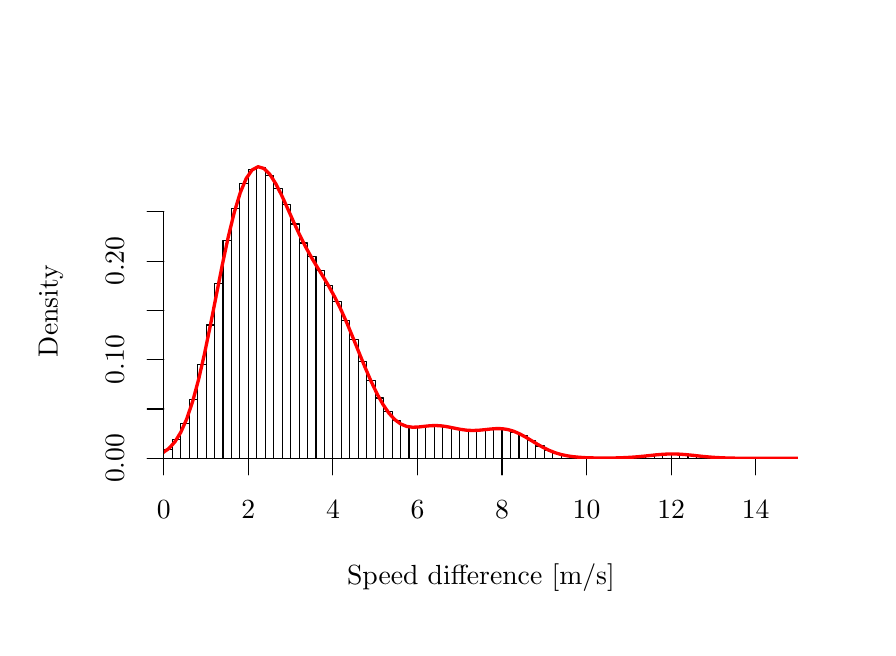 % Created by tikzDevice version 0.12.3 on 2021-02-01 12:21:50
% !TEX encoding = UTF-8 Unicode
\begin{tikzpicture}[x=1pt,y=1pt]
\definecolor{fillColor}{RGB}{255,255,255}
\path[use as bounding box,fill=fillColor,fill opacity=0.00] (0,0) rectangle (303.53,216.81);
\begin{scope}
\path[clip] (  0.00,  0.00) rectangle (303.53,216.81);
\definecolor{drawColor}{RGB}{0,0,0}

\node[text=drawColor,anchor=base,inner sep=0pt, outer sep=0pt, scale=  1.00] at (163.77, 15.60) {Speed difference [m/s]};

\node[text=drawColor,rotate= 90.00,anchor=base,inner sep=0pt, outer sep=0pt, scale=  1.00] at ( 10.80,114.41) {Density};
\end{scope}
\begin{scope}
\path[clip] (  0.00,  0.00) rectangle (303.53,216.81);
\definecolor{drawColor}{RGB}{0,0,0}

\path[draw=drawColor,line width= 0.4pt,line join=round,line cap=round] ( 49.20, 61.20) -- (263.06, 61.20);

\path[draw=drawColor,line width= 0.4pt,line join=round,line cap=round] ( 49.20, 61.20) -- ( 49.20, 55.20);

\path[draw=drawColor,line width= 0.4pt,line join=round,line cap=round] ( 79.75, 61.20) -- ( 79.75, 55.20);

\path[draw=drawColor,line width= 0.4pt,line join=round,line cap=round] (110.30, 61.20) -- (110.30, 55.20);

\path[draw=drawColor,line width= 0.4pt,line join=round,line cap=round] (140.85, 61.20) -- (140.85, 55.20);

\path[draw=drawColor,line width= 0.4pt,line join=round,line cap=round] (171.40, 61.20) -- (171.40, 55.20);

\path[draw=drawColor,line width= 0.4pt,line join=round,line cap=round] (201.96, 61.20) -- (201.96, 55.20);

\path[draw=drawColor,line width= 0.4pt,line join=round,line cap=round] (232.51, 61.20) -- (232.51, 55.20);

\path[draw=drawColor,line width= 0.4pt,line join=round,line cap=round] (263.06, 61.20) -- (263.06, 55.20);

\node[text=drawColor,anchor=base,inner sep=0pt, outer sep=0pt, scale=  1.00] at ( 49.20, 39.60) {0};

\node[text=drawColor,anchor=base,inner sep=0pt, outer sep=0pt, scale=  1.00] at ( 79.75, 39.60) {2};

\node[text=drawColor,anchor=base,inner sep=0pt, outer sep=0pt, scale=  1.00] at (110.30, 39.60) {4};

\node[text=drawColor,anchor=base,inner sep=0pt, outer sep=0pt, scale=  1.00] at (140.85, 39.60) {6};

\node[text=drawColor,anchor=base,inner sep=0pt, outer sep=0pt, scale=  1.00] at (171.40, 39.60) {8};

\node[text=drawColor,anchor=base,inner sep=0pt, outer sep=0pt, scale=  1.00] at (201.96, 39.60) {10};

\node[text=drawColor,anchor=base,inner sep=0pt, outer sep=0pt, scale=  1.00] at (232.51, 39.60) {12};

\node[text=drawColor,anchor=base,inner sep=0pt, outer sep=0pt, scale=  1.00] at (263.06, 39.60) {14};

\path[draw=drawColor,line width= 0.4pt,line join=round,line cap=round] ( 49.20, 61.20) -- ( 49.20,150.23);

\path[draw=drawColor,line width= 0.4pt,line join=round,line cap=round] ( 49.20, 61.20) -- ( 43.20, 61.20);

\path[draw=drawColor,line width= 0.4pt,line join=round,line cap=round] ( 49.20, 79.01) -- ( 43.20, 79.01);

\path[draw=drawColor,line width= 0.4pt,line join=round,line cap=round] ( 49.20, 96.81) -- ( 43.20, 96.81);

\path[draw=drawColor,line width= 0.4pt,line join=round,line cap=round] ( 49.20,114.62) -- ( 43.20,114.62);

\path[draw=drawColor,line width= 0.4pt,line join=round,line cap=round] ( 49.20,132.42) -- ( 43.20,132.42);

\path[draw=drawColor,line width= 0.4pt,line join=round,line cap=round] ( 49.20,150.23) -- ( 43.20,150.23);

\node[text=drawColor,rotate= 90.00,anchor=base,inner sep=0pt, outer sep=0pt, scale=  1.00] at ( 34.80, 61.20) {0.00};

\node[text=drawColor,rotate= 90.00,anchor=base,inner sep=0pt, outer sep=0pt, scale=  1.00] at ( 34.80, 96.81) {0.10};

\node[text=drawColor,rotate= 90.00,anchor=base,inner sep=0pt, outer sep=0pt, scale=  1.00] at ( 34.80,132.42) {0.20};
\end{scope}
\begin{scope}
\path[clip] ( 49.20, 61.20) rectangle (278.33,167.61);
\definecolor{drawColor}{RGB}{0,0,0}

\path[draw=drawColor,line width= 0.4pt,line join=round,line cap=round] ( -2.74, 61.20) rectangle (  0.32, 61.20);

\path[draw=drawColor,line width= 0.4pt,line join=round,line cap=round] (  0.32, 61.20) rectangle (  3.37, 61.20);

\path[draw=drawColor,line width= 0.4pt,line join=round,line cap=round] (  3.37, 61.20) rectangle (  6.43, 61.20);

\path[draw=drawColor,line width= 0.4pt,line join=round,line cap=round] (  6.43, 61.20) rectangle (  9.48, 61.20);

\path[draw=drawColor,line width= 0.4pt,line join=round,line cap=round] (  9.48, 61.20) rectangle ( 12.54, 61.20);

\path[draw=drawColor,line width= 0.4pt,line join=round,line cap=round] ( 12.54, 61.20) rectangle ( 15.59, 61.20);

\path[draw=drawColor,line width= 0.4pt,line join=round,line cap=round] ( 15.59, 61.20) rectangle ( 18.65, 61.20);

\path[draw=drawColor,line width= 0.4pt,line join=round,line cap=round] ( 18.65, 61.20) rectangle ( 21.70, 61.20);

\path[draw=drawColor,line width= 0.4pt,line join=round,line cap=round] ( 21.70, 61.20) rectangle ( 24.76, 61.20);

\path[draw=drawColor,line width= 0.4pt,line join=round,line cap=round] ( 24.76, 61.20) rectangle ( 27.81, 61.20);

\path[draw=drawColor,line width= 0.4pt,line join=round,line cap=round] ( 27.81, 61.20) rectangle ( 30.87, 61.20);

\path[draw=drawColor,line width= 0.4pt,line join=round,line cap=round] ( 30.87, 61.20) rectangle ( 33.92, 61.21);

\path[draw=drawColor,line width= 0.4pt,line join=round,line cap=round] ( 33.92, 61.20) rectangle ( 36.98, 61.22);

\path[draw=drawColor,line width= 0.4pt,line join=round,line cap=round] ( 36.98, 61.20) rectangle ( 40.03, 61.28);

\path[draw=drawColor,line width= 0.4pt,line join=round,line cap=round] ( 40.03, 61.20) rectangle ( 43.09, 61.42);

\path[draw=drawColor,line width= 0.4pt,line join=round,line cap=round] ( 43.09, 61.20) rectangle ( 46.14, 61.79);

\path[draw=drawColor,line width= 0.4pt,line join=round,line cap=round] ( 46.14, 61.20) rectangle ( 49.20, 62.58);

\path[draw=drawColor,line width= 0.4pt,line join=round,line cap=round] ( 49.20, 61.20) rectangle ( 52.26, 64.52);

\path[draw=drawColor,line width= 0.4pt,line join=round,line cap=round] ( 52.26, 61.20) rectangle ( 55.31, 67.92);

\path[draw=drawColor,line width= 0.4pt,line join=round,line cap=round] ( 55.31, 61.20) rectangle ( 58.37, 73.86);

\path[draw=drawColor,line width= 0.4pt,line join=round,line cap=round] ( 58.37, 61.20) rectangle ( 61.42, 82.52);

\path[draw=drawColor,line width= 0.4pt,line join=round,line cap=round] ( 61.42, 61.20) rectangle ( 64.48, 94.94);

\path[draw=drawColor,line width= 0.4pt,line join=round,line cap=round] ( 64.48, 61.20) rectangle ( 67.53,109.36);

\path[draw=drawColor,line width= 0.4pt,line join=round,line cap=round] ( 67.53, 61.20) rectangle ( 70.59,124.31);

\path[draw=drawColor,line width= 0.4pt,line join=round,line cap=round] ( 70.59, 61.20) rectangle ( 73.64,140.00);

\path[draw=drawColor,line width= 0.4pt,line join=round,line cap=round] ( 73.64, 61.20) rectangle ( 76.70,151.43);

\path[draw=drawColor,line width= 0.4pt,line join=round,line cap=round] ( 76.70, 61.20) rectangle ( 79.75,160.44);

\path[draw=drawColor,line width= 0.4pt,line join=round,line cap=round] ( 79.75, 61.20) rectangle ( 82.81,165.63);

\path[draw=drawColor,line width= 0.4pt,line join=round,line cap=round] ( 82.81, 61.20) rectangle ( 85.86,166.14);

\path[draw=drawColor,line width= 0.4pt,line join=round,line cap=round] ( 85.86, 61.20) rectangle ( 88.92,163.35);

\path[draw=drawColor,line width= 0.4pt,line join=round,line cap=round] ( 88.92, 61.20) rectangle ( 91.97,158.64);

\path[draw=drawColor,line width= 0.4pt,line join=round,line cap=round] ( 91.97, 61.20) rectangle ( 95.03,152.76);

\path[draw=drawColor,line width= 0.4pt,line join=round,line cap=round] ( 95.03, 61.20) rectangle ( 98.08,145.88);

\path[draw=drawColor,line width= 0.4pt,line join=round,line cap=round] ( 98.08, 61.20) rectangle (101.14,138.99);

\path[draw=drawColor,line width= 0.4pt,line join=round,line cap=round] (101.14, 61.20) rectangle (104.19,134.01);

\path[draw=drawColor,line width= 0.4pt,line join=round,line cap=round] (104.19, 61.20) rectangle (107.25,128.93);

\path[draw=drawColor,line width= 0.4pt,line join=round,line cap=round] (107.25, 61.20) rectangle (110.30,123.61);

\path[draw=drawColor,line width= 0.4pt,line join=round,line cap=round] (110.30, 61.20) rectangle (113.36,117.73);

\path[draw=drawColor,line width= 0.4pt,line join=round,line cap=round] (113.36, 61.20) rectangle (116.41,111.10);

\path[draw=drawColor,line width= 0.4pt,line join=round,line cap=round] (116.41, 61.20) rectangle (119.47,104.05);

\path[draw=drawColor,line width= 0.4pt,line join=round,line cap=round] (119.47, 61.20) rectangle (122.52, 96.15);

\path[draw=drawColor,line width= 0.4pt,line join=round,line cap=round] (122.52, 61.20) rectangle (125.58, 89.22);

\path[draw=drawColor,line width= 0.4pt,line join=round,line cap=round] (125.58, 61.20) rectangle (128.63, 83.01);

\path[draw=drawColor,line width= 0.4pt,line join=round,line cap=round] (128.63, 61.20) rectangle (131.69, 78.15);

\path[draw=drawColor,line width= 0.4pt,line join=round,line cap=round] (131.69, 61.20) rectangle (134.74, 74.72);

\path[draw=drawColor,line width= 0.4pt,line join=round,line cap=round] (134.74, 61.20) rectangle (137.80, 73.02);

\path[draw=drawColor,line width= 0.4pt,line join=round,line cap=round] (137.80, 61.20) rectangle (140.85, 72.35);

\path[draw=drawColor,line width= 0.4pt,line join=round,line cap=round] (140.85, 61.20) rectangle (143.91, 72.44);

\path[draw=drawColor,line width= 0.4pt,line join=round,line cap=round] (143.91, 61.20) rectangle (146.96, 72.89);

\path[draw=drawColor,line width= 0.4pt,line join=round,line cap=round] (146.96, 61.20) rectangle (150.02, 73.10);

\path[draw=drawColor,line width= 0.4pt,line join=round,line cap=round] (150.02, 61.20) rectangle (153.07, 72.71);

\path[draw=drawColor,line width= 0.4pt,line join=round,line cap=round] (153.07, 61.20) rectangle (156.13, 71.89);

\path[draw=drawColor,line width= 0.4pt,line join=round,line cap=round] (156.13, 61.20) rectangle (159.18, 71.57);

\path[draw=drawColor,line width= 0.4pt,line join=round,line cap=round] (159.18, 61.20) rectangle (162.24, 71.58);

\path[draw=drawColor,line width= 0.4pt,line join=round,line cap=round] (162.24, 61.20) rectangle (165.29, 71.39);

\path[draw=drawColor,line width= 0.4pt,line join=round,line cap=round] (165.29, 61.20) rectangle (168.35, 71.85);

\path[draw=drawColor,line width= 0.4pt,line join=round,line cap=round] (168.35, 61.20) rectangle (171.40, 71.77);

\path[draw=drawColor,line width= 0.4pt,line join=round,line cap=round] (171.40, 61.20) rectangle (174.46, 71.67);

\path[draw=drawColor,line width= 0.4pt,line join=round,line cap=round] (174.46, 61.20) rectangle (177.52, 70.65);

\path[draw=drawColor,line width= 0.4pt,line join=round,line cap=round] (177.52, 61.20) rectangle (180.57, 69.29);

\path[draw=drawColor,line width= 0.4pt,line join=round,line cap=round] (180.57, 61.20) rectangle (183.63, 67.55);

\path[draw=drawColor,line width= 0.4pt,line join=round,line cap=round] (183.63, 61.20) rectangle (186.68, 65.66);

\path[draw=drawColor,line width= 0.4pt,line join=round,line cap=round] (186.68, 61.20) rectangle (189.74, 64.17);

\path[draw=drawColor,line width= 0.4pt,line join=round,line cap=round] (189.74, 61.20) rectangle (192.79, 63.03);

\path[draw=drawColor,line width= 0.4pt,line join=round,line cap=round] (192.79, 61.20) rectangle (195.85, 62.30);

\path[draw=drawColor,line width= 0.4pt,line join=round,line cap=round] (195.85, 61.20) rectangle (198.90, 61.76);

\path[draw=drawColor,line width= 0.4pt,line join=round,line cap=round] (198.90, 61.20) rectangle (201.96, 61.47);

\path[draw=drawColor,line width= 0.4pt,line join=round,line cap=round] (201.96, 61.20) rectangle (205.01, 61.36);

\path[draw=drawColor,line width= 0.4pt,line join=round,line cap=round] (205.01, 61.20) rectangle (208.07, 61.30);

\path[draw=drawColor,line width= 0.4pt,line join=round,line cap=round] (208.07, 61.20) rectangle (211.12, 61.29);

\path[draw=drawColor,line width= 0.4pt,line join=round,line cap=round] (211.12, 61.20) rectangle (214.18, 61.35);

\path[draw=drawColor,line width= 0.4pt,line join=round,line cap=round] (214.18, 61.20) rectangle (217.23, 61.43);

\path[draw=drawColor,line width= 0.4pt,line join=round,line cap=round] (217.23, 61.20) rectangle (220.29, 61.61);

\path[draw=drawColor,line width= 0.4pt,line join=round,line cap=round] (220.29, 61.20) rectangle (223.34, 61.90);

\path[draw=drawColor,line width= 0.4pt,line join=round,line cap=round] (223.34, 61.20) rectangle (226.40, 62.21);

\path[draw=drawColor,line width= 0.4pt,line join=round,line cap=round] (226.40, 61.20) rectangle (229.45, 62.54);

\path[draw=drawColor,line width= 0.4pt,line join=round,line cap=round] (229.45, 61.20) rectangle (232.51, 62.71);

\path[draw=drawColor,line width= 0.4pt,line join=round,line cap=round] (232.51, 61.20) rectangle (235.56, 62.84);

\path[draw=drawColor,line width= 0.4pt,line join=round,line cap=round] (235.56, 61.20) rectangle (238.62, 62.64);

\path[draw=drawColor,line width= 0.4pt,line join=round,line cap=round] (238.62, 61.20) rectangle (241.67, 62.34);

\path[draw=drawColor,line width= 0.4pt,line join=round,line cap=round] (241.67, 61.20) rectangle (244.73, 62.00);

\path[draw=drawColor,line width= 0.4pt,line join=round,line cap=round] (244.73, 61.20) rectangle (247.78, 61.67);

\path[draw=drawColor,line width= 0.4pt,line join=round,line cap=round] (247.78, 61.20) rectangle (250.84, 61.42);

\path[draw=drawColor,line width= 0.4pt,line join=round,line cap=round] (250.84, 61.20) rectangle (253.89, 61.32);

\path[draw=drawColor,line width= 0.4pt,line join=round,line cap=round] (253.89, 61.20) rectangle (256.95, 61.27);

\path[draw=drawColor,line width= 0.4pt,line join=round,line cap=round] (256.95, 61.20) rectangle (260.00, 61.22);

\path[draw=drawColor,line width= 0.4pt,line join=round,line cap=round] (260.00, 61.20) rectangle (263.06, 61.21);

\path[draw=drawColor,line width= 0.4pt,line join=round,line cap=round] (263.06, 61.20) rectangle (266.11, 61.21);

\path[draw=drawColor,line width= 0.4pt,line join=round,line cap=round] (266.11, 61.20) rectangle (269.17, 61.21);

\path[draw=drawColor,line width= 0.4pt,line join=round,line cap=round] (269.17, 61.20) rectangle (272.22, 61.20);

\path[draw=drawColor,line width= 0.4pt,line join=round,line cap=round] (272.22, 61.20) rectangle (275.28, 61.22);

\path[draw=drawColor,line width= 0.4pt,line join=round,line cap=round] (275.28, 61.20) rectangle (278.33, 61.23);

\path[draw=drawColor,line width= 0.4pt,line join=round,line cap=round] (278.33, 61.20) rectangle (281.39, 61.25);

\path[draw=drawColor,line width= 0.4pt,line join=round,line cap=round] (281.39, 61.20) rectangle (284.44, 61.22);

\path[draw=drawColor,line width= 0.4pt,line join=round,line cap=round] (284.44, 61.20) rectangle (287.50, 61.24);

\path[draw=drawColor,line width= 0.4pt,line join=round,line cap=round] (287.50, 61.20) rectangle (290.55, 61.22);

\path[draw=drawColor,line width= 0.4pt,line join=round,line cap=round] (290.55, 61.20) rectangle (293.61, 61.22);

\path[draw=drawColor,line width= 0.4pt,line join=round,line cap=round] (293.61, 61.20) rectangle (296.66, 61.21);

\path[draw=drawColor,line width= 0.4pt,line join=round,line cap=round] (296.66, 61.20) rectangle (299.72, 61.20);

\path[draw=drawColor,line width= 0.4pt,line join=round,line cap=round] (299.72, 61.20) rectangle (302.77, 61.20);

\path[draw=drawColor,line width= 0.4pt,line join=round,line cap=round] (302.77, 61.20) rectangle (305.83, 61.20);
\definecolor{drawColor}{RGB}{255,0,0}

\path[draw=drawColor,line width= 1.2pt,line join=round,line cap=round] (  0.00, 61.20) --
	(  1.66, 61.20) --
	(  3.80, 61.20) --
	(  5.95, 61.20) --
	(  8.10, 61.20) --
	( 10.24, 61.20) --
	( 12.39, 61.20) --
	( 14.54, 61.20) --
	( 16.69, 61.20) --
	( 18.83, 61.20) --
	( 20.98, 61.20) --
	( 23.13, 61.20) --
	( 25.27, 61.20) --
	( 27.42, 61.20) --
	( 29.57, 61.20) --
	( 31.72, 61.20) --
	( 33.86, 61.21) --
	( 36.01, 61.23) --
	( 38.16, 61.26) --
	( 40.30, 61.34) --
	( 42.45, 61.49) --
	( 44.60, 61.78) --
	( 46.75, 62.32) --
	( 48.89, 63.25) --
	( 51.04, 64.77) --
	( 53.19, 67.13) --
	( 55.33, 70.60) --
	( 57.48, 75.44) --
	( 59.63, 81.81) --
	( 61.78, 89.75) --
	( 63.92, 99.10) --
	( 66.07,109.50) --
	( 68.22,120.43) --
	( 70.36,131.25) --
	( 72.51,141.32) --
	( 74.66,150.09) --
	( 76.81,157.16) --
	( 78.95,162.29) --
	( 81.10,165.40) --
	( 83.25,166.56) --
	( 85.40,165.93) --
	( 87.54,163.75) --
	( 89.69,160.36) --
	( 91.84,156.10) --
	( 93.98,151.37) --
	( 96.13,146.54) --
	( 98.28,141.89) --
	(100.43,137.61) --
	(102.57,133.73) --
	(104.72,130.15) --
	(106.87,126.66) --
	(109.01,123.04) --
	(111.16,119.08) --
	(113.31,114.67) --
	(115.46,109.83) --
	(117.60,104.66) --
	(119.75, 99.34) --
	(121.90, 94.10) --
	(124.04, 89.13) --
	(126.19, 84.62) --
	(128.34, 80.73) --
	(130.49, 77.57) --
	(132.63, 75.20) --
	(134.78, 73.61) --
	(136.93, 72.73) --
	(139.07, 72.43) --
	(141.22, 72.51) --
	(143.37, 72.76) --
	(145.52, 72.98) --
	(147.66, 73.04) --
	(149.81, 72.89) --
	(151.96, 72.55) --
	(154.10, 72.11) --
	(156.25, 71.69) --
	(158.40, 71.38) --
	(160.55, 71.25) --
	(162.69, 71.31) --
	(164.84, 71.51) --
	(166.99, 71.75) --
	(169.13, 71.92) --
	(171.28, 71.91) --
	(173.43, 71.61) --
	(175.58, 70.99) --
	(177.72, 70.06) --
	(179.87, 68.90) --
	(182.02, 67.61) --
	(184.17, 66.30) --
	(186.31, 65.10) --
	(188.46, 64.06) --
	(190.61, 63.21) --
	(192.75, 62.57) --
	(194.90, 62.11) --
	(197.05, 61.79) --
	(199.20, 61.58) --
	(201.34, 61.44) --
	(203.49, 61.36) --
	(205.64, 61.32) --
	(207.78, 61.30) --
	(209.93, 61.31) --
	(212.08, 61.33) --
	(214.23, 61.39) --
	(216.37, 61.48) --
	(218.52, 61.61) --
	(220.67, 61.78) --
	(222.81, 61.99) --
	(224.96, 62.22) --
	(227.11, 62.45) --
	(229.26, 62.63) --
	(231.40, 62.75) --
	(233.55, 62.77) --
	(235.70, 62.69) --
	(237.84, 62.53) --
	(239.99, 62.32) --
	(242.14, 62.08) --
	(244.29, 61.85) --
	(246.43, 61.66) --
	(248.58, 61.50) --
	(250.73, 61.39) --
	(252.87, 61.31) --
	(255.02, 61.26) --
	(257.17, 61.23) --
	(259.32, 61.22) --
	(261.46, 61.21) --
	(263.61, 61.21) --
	(265.76, 61.21) --
	(267.90, 61.21) --
	(270.05, 61.21) --
	(272.20, 61.22) --
	(274.35, 61.22) --
	(276.49, 61.23) --
	(278.64, 61.23) --
	(280.79, 61.23) --
	(282.94, 61.23) --
	(285.08, 61.23) --
	(287.23, 61.23) --
	(289.38, 61.23) --
	(291.52, 61.22) --
	(293.67, 61.21) --
	(295.82, 61.21) --
	(297.97, 61.21) --
	(300.11, 61.20) --
	(302.26, 61.20) --
	(303.53, 61.20);
\end{scope}
\end{tikzpicture}
